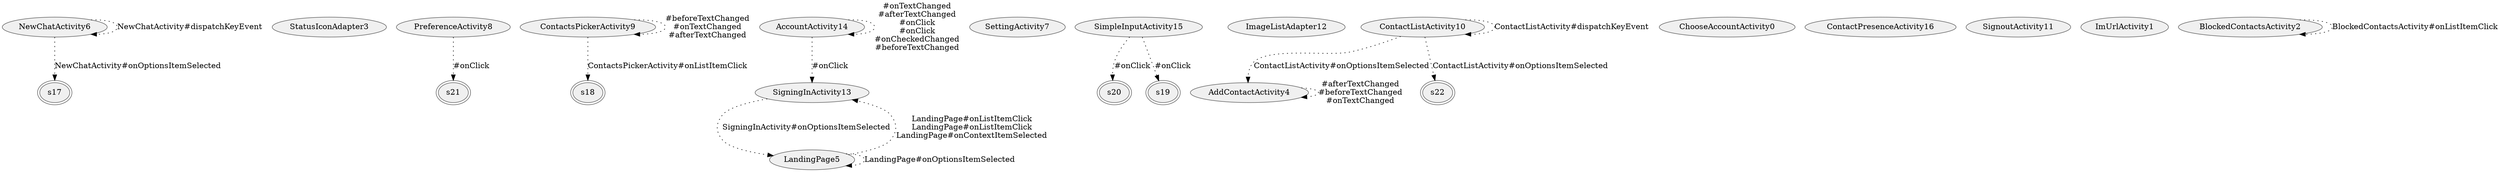digraph {
fontname="Helvetica";
node[style="filled,solid", colorscheme=greys3, fillcolor=1, color=3];
NewChatActivity6;
StatusIconAdapter3;
s21[peripheries=2];
s17[peripheries=2];
s18[peripheries=2];
SigningInActivity13;
SettingActivity7;
s20[peripheries=2];
LandingPage5;
ContactsPickerActivity9;
ImageListAdapter12;
AddContactActivity4;
ChooseAccountActivity0;
SimpleInputActivity15;
s19[peripheries=2];
PreferenceActivity8;
s22[peripheries=2];
ContactListActivity10;
ContactPresenceActivity16;
AccountActivity14;
SignoutActivity11;
ImUrlActivity1;
BlockedContactsActivity2;
AddContactActivity4 -> AddContactActivity4[label="#afterTextChanged
#beforeTextChanged
#onTextChanged",style=dotted];
NewChatActivity6 -> NewChatActivity6[label="NewChatActivity#dispatchKeyEvent",style=dotted];
NewChatActivity6 -> s17[label="NewChatActivity#onOptionsItemSelected",style=dotted];
SimpleInputActivity15 -> s19[label="#onClick",style=dotted];
SimpleInputActivity15 -> s20[label="#onClick",style=dotted];
PreferenceActivity8 -> s21[label="#onClick",style=dotted];
ContactListActivity10 -> AddContactActivity4[label="ContactListActivity#onOptionsItemSelected",style=dotted];
ContactListActivity10 -> s22[label="ContactListActivity#onOptionsItemSelected",style=dotted];
ContactListActivity10 -> ContactListActivity10[label="ContactListActivity#dispatchKeyEvent",style=dotted];
SigningInActivity13 -> LandingPage5[label="SigningInActivity#onOptionsItemSelected",style=dotted];
AccountActivity14 -> SigningInActivity13[label="#onClick",style=dotted];
AccountActivity14 -> AccountActivity14[label="#onTextChanged
#afterTextChanged
#onClick
#onClick
#onCheckedChanged
#beforeTextChanged",style=dotted];
LandingPage5 -> SigningInActivity13[label="LandingPage#onListItemClick
LandingPage#onListItemClick
LandingPage#onContextItemSelected",style=dotted];
LandingPage5 -> LandingPage5[label="LandingPage#onOptionsItemSelected",style=dotted];
BlockedContactsActivity2 -> BlockedContactsActivity2[label="BlockedContactsActivity#onListItemClick",style=dotted];
ContactsPickerActivity9 -> s18[label="ContactsPickerActivity#onListItemClick",style=dotted];
ContactsPickerActivity9 -> ContactsPickerActivity9[label="#beforeTextChanged
#onTextChanged
#afterTextChanged",style=dotted];
}